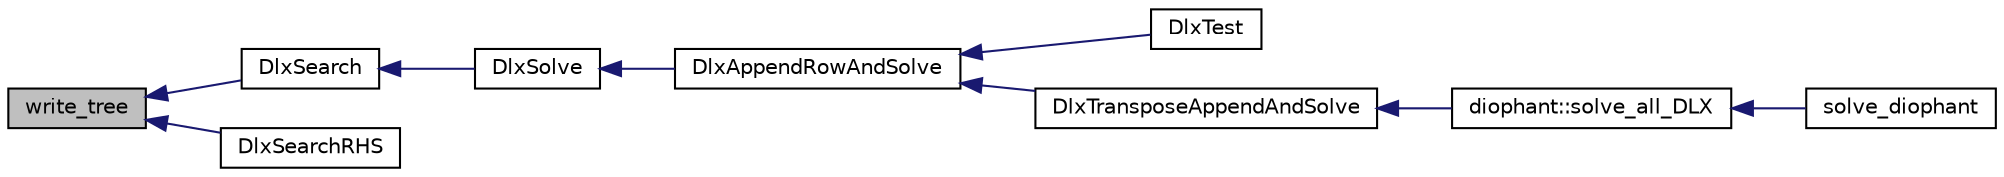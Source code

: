 digraph "write_tree"
{
  edge [fontname="Helvetica",fontsize="10",labelfontname="Helvetica",labelfontsize="10"];
  node [fontname="Helvetica",fontsize="10",shape=record];
  rankdir="LR";
  Node640 [label="write_tree",height=0.2,width=0.4,color="black", fillcolor="grey75", style="filled", fontcolor="black"];
  Node640 -> Node641 [dir="back",color="midnightblue",fontsize="10",style="solid",fontname="Helvetica"];
  Node641 [label="DlxSearch",height=0.2,width=0.4,color="black", fillcolor="white", style="filled",URL="$d9/d5e/lib_2foundations_2solvers_2dlx_8_c.html#a71f59e229697fd713666715446438998"];
  Node641 -> Node642 [dir="back",color="midnightblue",fontsize="10",style="solid",fontname="Helvetica"];
  Node642 [label="DlxSolve",height=0.2,width=0.4,color="black", fillcolor="white", style="filled",URL="$da/dd4/solvers_8h.html#a6b99be040ac8cf9a8f879df4b43027d1"];
  Node642 -> Node643 [dir="back",color="midnightblue",fontsize="10",style="solid",fontname="Helvetica"];
  Node643 [label="DlxAppendRowAndSolve",height=0.2,width=0.4,color="black", fillcolor="white", style="filled",URL="$da/dd4/solvers_8h.html#a97c7622b60d10dfea1a968ef4252e0d8"];
  Node643 -> Node644 [dir="back",color="midnightblue",fontsize="10",style="solid",fontname="Helvetica"];
  Node644 [label="DlxTest",height=0.2,width=0.4,color="black", fillcolor="white", style="filled",URL="$da/dd4/solvers_8h.html#a000422ca8994e7b327aaa5d5dca6b0a3"];
  Node643 -> Node645 [dir="back",color="midnightblue",fontsize="10",style="solid",fontname="Helvetica"];
  Node645 [label="DlxTransposeAppendAndSolve",height=0.2,width=0.4,color="black", fillcolor="white", style="filled",URL="$da/dd4/solvers_8h.html#ab1bd224eee5c0b12ff44a71f7f536dd2"];
  Node645 -> Node646 [dir="back",color="midnightblue",fontsize="10",style="solid",fontname="Helvetica"];
  Node646 [label="diophant::solve_all_DLX",height=0.2,width=0.4,color="black", fillcolor="white", style="filled",URL="$d7/d9c/classdiophant.html#aeddc759e377a9c710e03935cc463059d"];
  Node646 -> Node647 [dir="back",color="midnightblue",fontsize="10",style="solid",fontname="Helvetica"];
  Node647 [label="solve_diophant",height=0.2,width=0.4,color="black", fillcolor="white", style="filled",URL="$da/dd4/solvers_8h.html#af08eebddb0a897485d9a29558f6169b0"];
  Node640 -> Node648 [dir="back",color="midnightblue",fontsize="10",style="solid",fontname="Helvetica"];
  Node648 [label="DlxSearchRHS",height=0.2,width=0.4,color="black", fillcolor="white", style="filled",URL="$da/dd4/solvers_8h.html#ad196228f899b200841dda5ec96f75214"];
}
